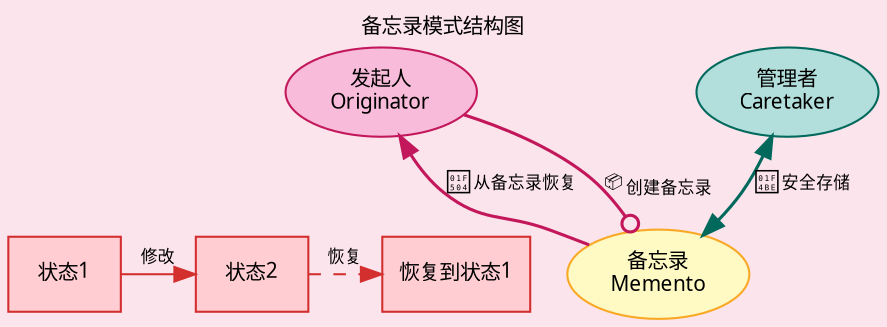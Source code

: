 digraph MementoPattern {
    graph [fontname="Microsoft YaHei", fontsize=10, bgcolor="#fce4ec"];
    node [fontname="Microsoft YaHei", fontsize=10, style="filled,rounded"];
    edge [fontname="Microsoft YaHei", fontsize=8];

    rankdir=TB;
    bgcolor="#fce4ec";

    Originator [label="发起人\nOriginator", fillcolor="#f8bbd9", color="#c2185b"];

    Memento [label="备忘录\nMemento", fillcolor="#fff9c4", color="#f9a825"];

    Caretaker [label="管理者\nCaretaker", fillcolor="#b2dfdb", color="#00695c"];

    Originator -> Memento [label="📦 创建备忘录", color="#c2185b", style="bold", penwidth=1.5, arrowhead=odot];

    Caretaker -> Memento [label="💾 安全存储", color="#00695c", style="bold", penwidth=1.5, dir=both];

    Originator -> Memento [label="🔄 从备忘录恢复", color="#c2185b", style="bold", penwidth=1.5, dir=back];

    {
        rank=same;
        OriginatorState1 [label="状态1", fillcolor="#ffcdd2", color="#d32f2f", shape=box, style="filled"];
        OriginatorState2 [label="状态2", fillcolor="#ffcdd2", color="#d32f2f", shape=box, style="filled"];
        OriginatorState3 [label="恢复到状态1", fillcolor="#ffcdd2", color="#d32f2f", shape=box, style="filled"];
    }

    Originator -> OriginatorState1 [style="invis"];
    Originator -> OriginatorState2 [style="invis"];
    Originator -> OriginatorState3 [style="invis"];

    OriginatorState1 -> OriginatorState2 [label="修改", color="#d32f2f"];
    OriginatorState2 -> OriginatorState3 [label="恢复", color="#d32f2f", style="dashed"];

    labelloc="t";
    label="备忘录模式结构图";
}




